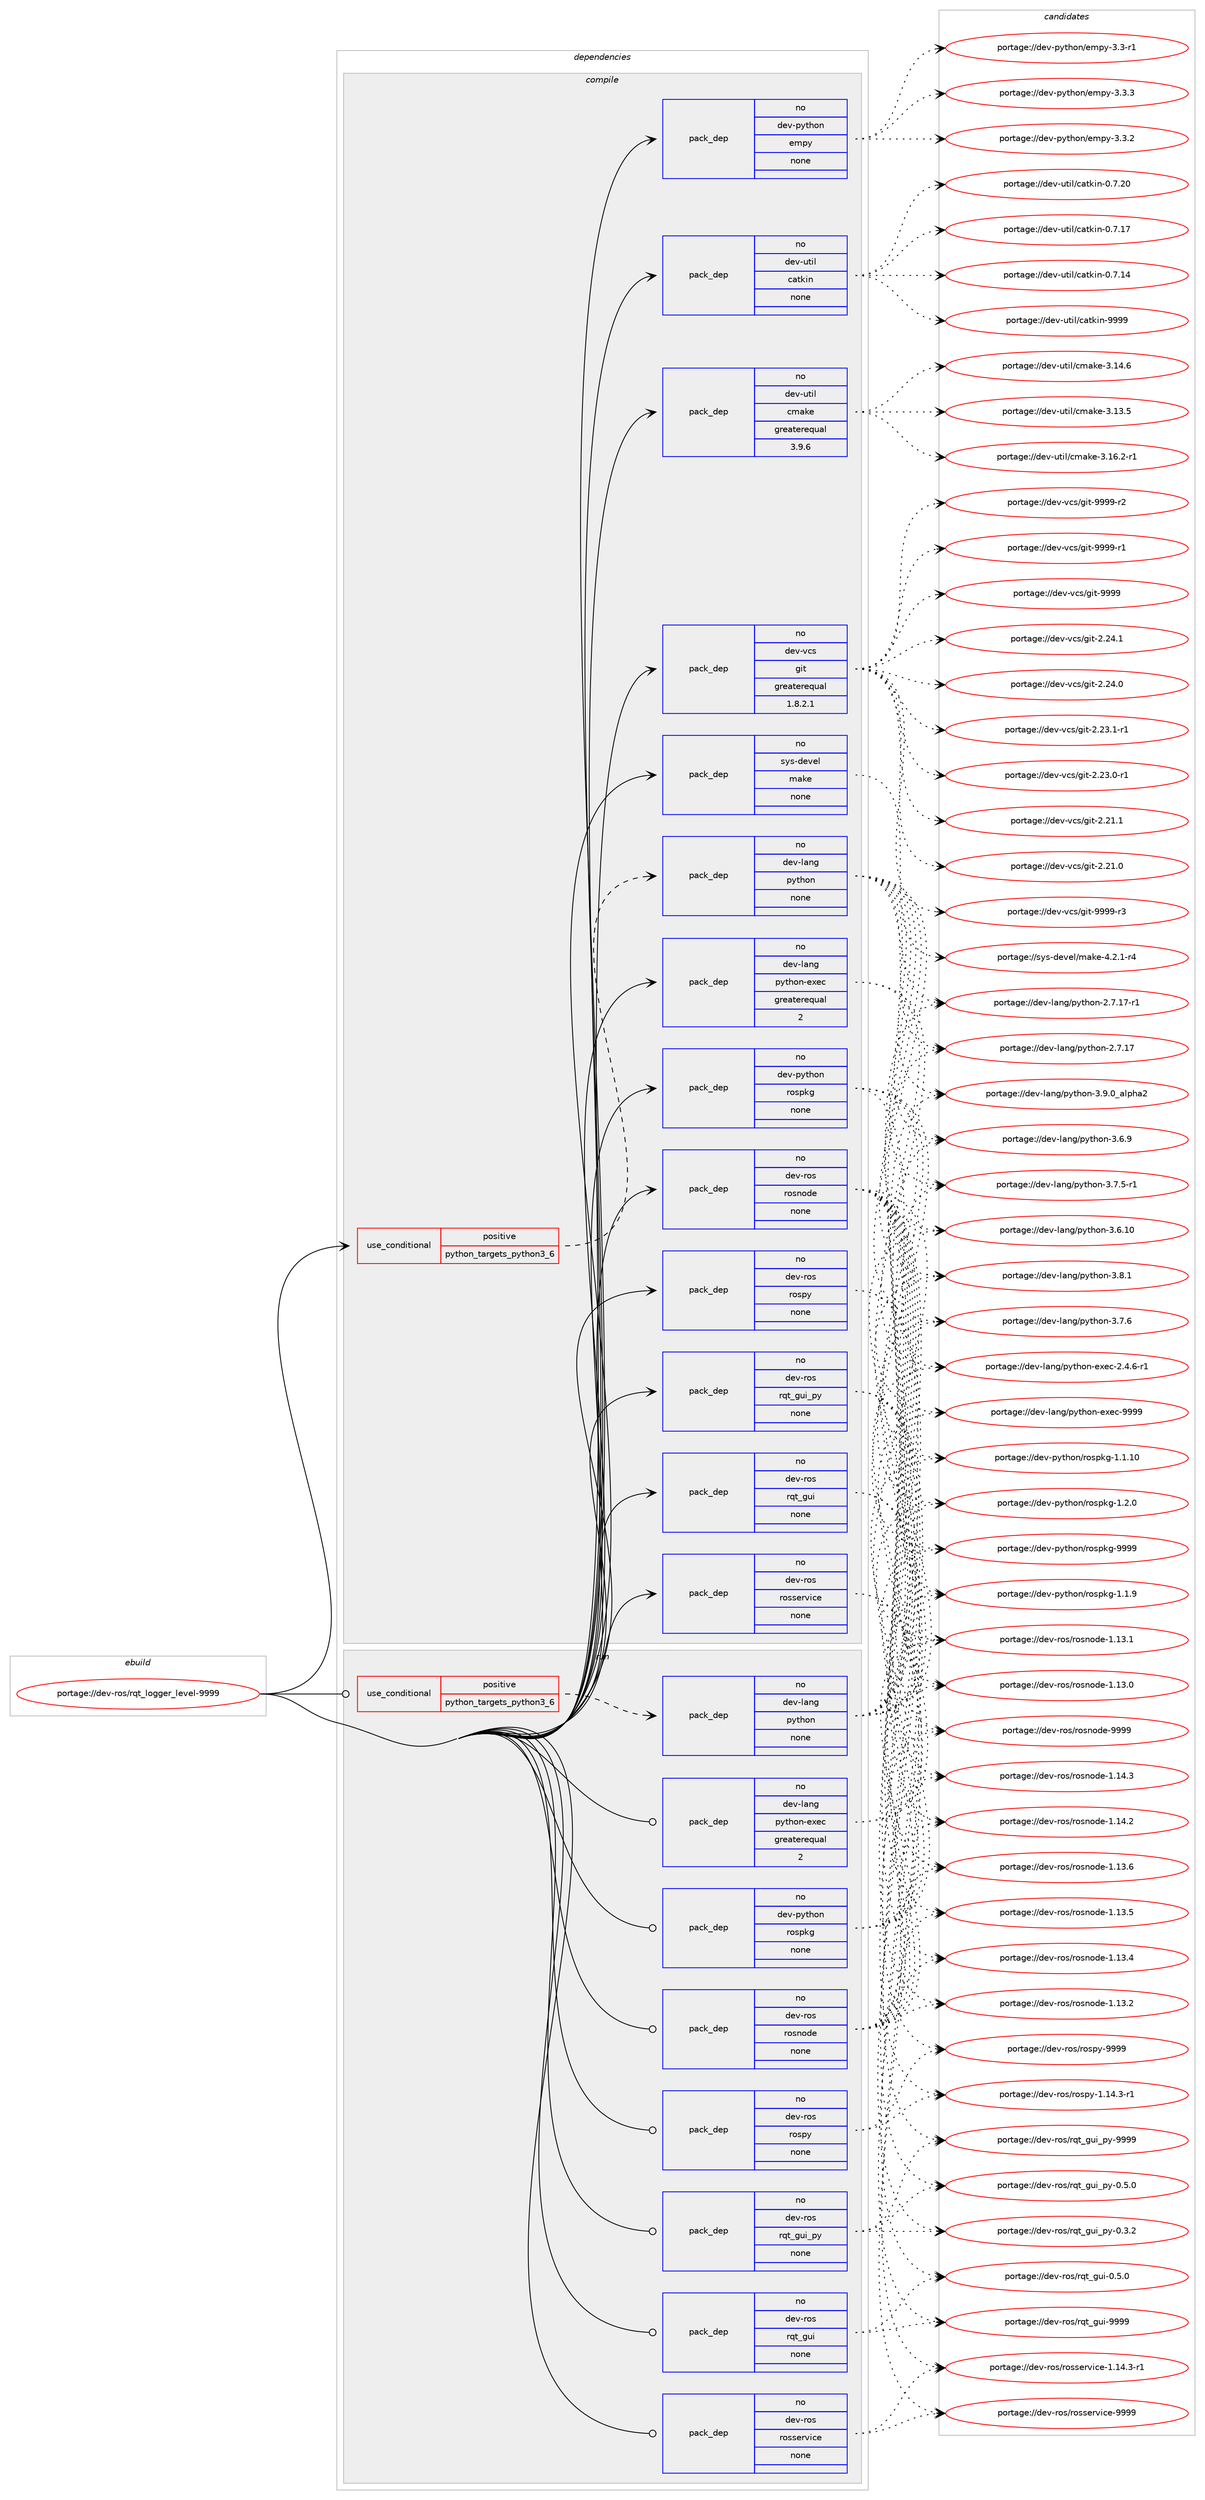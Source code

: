digraph prolog {

# *************
# Graph options
# *************

newrank=true;
concentrate=true;
compound=true;
graph [rankdir=LR,fontname=Helvetica,fontsize=10,ranksep=1.5];#, ranksep=2.5, nodesep=0.2];
edge  [arrowhead=vee];
node  [fontname=Helvetica,fontsize=10];

# **********
# The ebuild
# **********

subgraph cluster_leftcol {
color=gray;
label=<<i>ebuild</i>>;
id [label="portage://dev-ros/rqt_logger_level-9999", color=red, width=4, href="../dev-ros/rqt_logger_level-9999.svg"];
}

# ****************
# The dependencies
# ****************

subgraph cluster_midcol {
color=gray;
label=<<i>dependencies</i>>;
subgraph cluster_compile {
fillcolor="#eeeeee";
style=filled;
label=<<i>compile</i>>;
subgraph cond97100 {
dependency382733 [label=<<TABLE BORDER="0" CELLBORDER="1" CELLSPACING="0" CELLPADDING="4"><TR><TD ROWSPAN="3" CELLPADDING="10">use_conditional</TD></TR><TR><TD>positive</TD></TR><TR><TD>python_targets_python3_6</TD></TR></TABLE>>, shape=none, color=red];
subgraph pack280780 {
dependency382734 [label=<<TABLE BORDER="0" CELLBORDER="1" CELLSPACING="0" CELLPADDING="4" WIDTH="220"><TR><TD ROWSPAN="6" CELLPADDING="30">pack_dep</TD></TR><TR><TD WIDTH="110">no</TD></TR><TR><TD>dev-lang</TD></TR><TR><TD>python</TD></TR><TR><TD>none</TD></TR><TR><TD></TD></TR></TABLE>>, shape=none, color=blue];
}
dependency382733:e -> dependency382734:w [weight=20,style="dashed",arrowhead="vee"];
}
id:e -> dependency382733:w [weight=20,style="solid",arrowhead="vee"];
subgraph pack280781 {
dependency382735 [label=<<TABLE BORDER="0" CELLBORDER="1" CELLSPACING="0" CELLPADDING="4" WIDTH="220"><TR><TD ROWSPAN="6" CELLPADDING="30">pack_dep</TD></TR><TR><TD WIDTH="110">no</TD></TR><TR><TD>dev-lang</TD></TR><TR><TD>python-exec</TD></TR><TR><TD>greaterequal</TD></TR><TR><TD>2</TD></TR></TABLE>>, shape=none, color=blue];
}
id:e -> dependency382735:w [weight=20,style="solid",arrowhead="vee"];
subgraph pack280782 {
dependency382736 [label=<<TABLE BORDER="0" CELLBORDER="1" CELLSPACING="0" CELLPADDING="4" WIDTH="220"><TR><TD ROWSPAN="6" CELLPADDING="30">pack_dep</TD></TR><TR><TD WIDTH="110">no</TD></TR><TR><TD>dev-python</TD></TR><TR><TD>empy</TD></TR><TR><TD>none</TD></TR><TR><TD></TD></TR></TABLE>>, shape=none, color=blue];
}
id:e -> dependency382736:w [weight=20,style="solid",arrowhead="vee"];
subgraph pack280783 {
dependency382737 [label=<<TABLE BORDER="0" CELLBORDER="1" CELLSPACING="0" CELLPADDING="4" WIDTH="220"><TR><TD ROWSPAN="6" CELLPADDING="30">pack_dep</TD></TR><TR><TD WIDTH="110">no</TD></TR><TR><TD>dev-python</TD></TR><TR><TD>rospkg</TD></TR><TR><TD>none</TD></TR><TR><TD></TD></TR></TABLE>>, shape=none, color=blue];
}
id:e -> dependency382737:w [weight=20,style="solid",arrowhead="vee"];
subgraph pack280784 {
dependency382738 [label=<<TABLE BORDER="0" CELLBORDER="1" CELLSPACING="0" CELLPADDING="4" WIDTH="220"><TR><TD ROWSPAN="6" CELLPADDING="30">pack_dep</TD></TR><TR><TD WIDTH="110">no</TD></TR><TR><TD>dev-ros</TD></TR><TR><TD>rosnode</TD></TR><TR><TD>none</TD></TR><TR><TD></TD></TR></TABLE>>, shape=none, color=blue];
}
id:e -> dependency382738:w [weight=20,style="solid",arrowhead="vee"];
subgraph pack280785 {
dependency382739 [label=<<TABLE BORDER="0" CELLBORDER="1" CELLSPACING="0" CELLPADDING="4" WIDTH="220"><TR><TD ROWSPAN="6" CELLPADDING="30">pack_dep</TD></TR><TR><TD WIDTH="110">no</TD></TR><TR><TD>dev-ros</TD></TR><TR><TD>rospy</TD></TR><TR><TD>none</TD></TR><TR><TD></TD></TR></TABLE>>, shape=none, color=blue];
}
id:e -> dependency382739:w [weight=20,style="solid",arrowhead="vee"];
subgraph pack280786 {
dependency382740 [label=<<TABLE BORDER="0" CELLBORDER="1" CELLSPACING="0" CELLPADDING="4" WIDTH="220"><TR><TD ROWSPAN="6" CELLPADDING="30">pack_dep</TD></TR><TR><TD WIDTH="110">no</TD></TR><TR><TD>dev-ros</TD></TR><TR><TD>rosservice</TD></TR><TR><TD>none</TD></TR><TR><TD></TD></TR></TABLE>>, shape=none, color=blue];
}
id:e -> dependency382740:w [weight=20,style="solid",arrowhead="vee"];
subgraph pack280787 {
dependency382741 [label=<<TABLE BORDER="0" CELLBORDER="1" CELLSPACING="0" CELLPADDING="4" WIDTH="220"><TR><TD ROWSPAN="6" CELLPADDING="30">pack_dep</TD></TR><TR><TD WIDTH="110">no</TD></TR><TR><TD>dev-ros</TD></TR><TR><TD>rqt_gui</TD></TR><TR><TD>none</TD></TR><TR><TD></TD></TR></TABLE>>, shape=none, color=blue];
}
id:e -> dependency382741:w [weight=20,style="solid",arrowhead="vee"];
subgraph pack280788 {
dependency382742 [label=<<TABLE BORDER="0" CELLBORDER="1" CELLSPACING="0" CELLPADDING="4" WIDTH="220"><TR><TD ROWSPAN="6" CELLPADDING="30">pack_dep</TD></TR><TR><TD WIDTH="110">no</TD></TR><TR><TD>dev-ros</TD></TR><TR><TD>rqt_gui_py</TD></TR><TR><TD>none</TD></TR><TR><TD></TD></TR></TABLE>>, shape=none, color=blue];
}
id:e -> dependency382742:w [weight=20,style="solid",arrowhead="vee"];
subgraph pack280789 {
dependency382743 [label=<<TABLE BORDER="0" CELLBORDER="1" CELLSPACING="0" CELLPADDING="4" WIDTH="220"><TR><TD ROWSPAN="6" CELLPADDING="30">pack_dep</TD></TR><TR><TD WIDTH="110">no</TD></TR><TR><TD>dev-util</TD></TR><TR><TD>catkin</TD></TR><TR><TD>none</TD></TR><TR><TD></TD></TR></TABLE>>, shape=none, color=blue];
}
id:e -> dependency382743:w [weight=20,style="solid",arrowhead="vee"];
subgraph pack280790 {
dependency382744 [label=<<TABLE BORDER="0" CELLBORDER="1" CELLSPACING="0" CELLPADDING="4" WIDTH="220"><TR><TD ROWSPAN="6" CELLPADDING="30">pack_dep</TD></TR><TR><TD WIDTH="110">no</TD></TR><TR><TD>dev-util</TD></TR><TR><TD>cmake</TD></TR><TR><TD>greaterequal</TD></TR><TR><TD>3.9.6</TD></TR></TABLE>>, shape=none, color=blue];
}
id:e -> dependency382744:w [weight=20,style="solid",arrowhead="vee"];
subgraph pack280791 {
dependency382745 [label=<<TABLE BORDER="0" CELLBORDER="1" CELLSPACING="0" CELLPADDING="4" WIDTH="220"><TR><TD ROWSPAN="6" CELLPADDING="30">pack_dep</TD></TR><TR><TD WIDTH="110">no</TD></TR><TR><TD>dev-vcs</TD></TR><TR><TD>git</TD></TR><TR><TD>greaterequal</TD></TR><TR><TD>1.8.2.1</TD></TR></TABLE>>, shape=none, color=blue];
}
id:e -> dependency382745:w [weight=20,style="solid",arrowhead="vee"];
subgraph pack280792 {
dependency382746 [label=<<TABLE BORDER="0" CELLBORDER="1" CELLSPACING="0" CELLPADDING="4" WIDTH="220"><TR><TD ROWSPAN="6" CELLPADDING="30">pack_dep</TD></TR><TR><TD WIDTH="110">no</TD></TR><TR><TD>sys-devel</TD></TR><TR><TD>make</TD></TR><TR><TD>none</TD></TR><TR><TD></TD></TR></TABLE>>, shape=none, color=blue];
}
id:e -> dependency382746:w [weight=20,style="solid",arrowhead="vee"];
}
subgraph cluster_compileandrun {
fillcolor="#eeeeee";
style=filled;
label=<<i>compile and run</i>>;
}
subgraph cluster_run {
fillcolor="#eeeeee";
style=filled;
label=<<i>run</i>>;
subgraph cond97101 {
dependency382747 [label=<<TABLE BORDER="0" CELLBORDER="1" CELLSPACING="0" CELLPADDING="4"><TR><TD ROWSPAN="3" CELLPADDING="10">use_conditional</TD></TR><TR><TD>positive</TD></TR><TR><TD>python_targets_python3_6</TD></TR></TABLE>>, shape=none, color=red];
subgraph pack280793 {
dependency382748 [label=<<TABLE BORDER="0" CELLBORDER="1" CELLSPACING="0" CELLPADDING="4" WIDTH="220"><TR><TD ROWSPAN="6" CELLPADDING="30">pack_dep</TD></TR><TR><TD WIDTH="110">no</TD></TR><TR><TD>dev-lang</TD></TR><TR><TD>python</TD></TR><TR><TD>none</TD></TR><TR><TD></TD></TR></TABLE>>, shape=none, color=blue];
}
dependency382747:e -> dependency382748:w [weight=20,style="dashed",arrowhead="vee"];
}
id:e -> dependency382747:w [weight=20,style="solid",arrowhead="odot"];
subgraph pack280794 {
dependency382749 [label=<<TABLE BORDER="0" CELLBORDER="1" CELLSPACING="0" CELLPADDING="4" WIDTH="220"><TR><TD ROWSPAN="6" CELLPADDING="30">pack_dep</TD></TR><TR><TD WIDTH="110">no</TD></TR><TR><TD>dev-lang</TD></TR><TR><TD>python-exec</TD></TR><TR><TD>greaterequal</TD></TR><TR><TD>2</TD></TR></TABLE>>, shape=none, color=blue];
}
id:e -> dependency382749:w [weight=20,style="solid",arrowhead="odot"];
subgraph pack280795 {
dependency382750 [label=<<TABLE BORDER="0" CELLBORDER="1" CELLSPACING="0" CELLPADDING="4" WIDTH="220"><TR><TD ROWSPAN="6" CELLPADDING="30">pack_dep</TD></TR><TR><TD WIDTH="110">no</TD></TR><TR><TD>dev-python</TD></TR><TR><TD>rospkg</TD></TR><TR><TD>none</TD></TR><TR><TD></TD></TR></TABLE>>, shape=none, color=blue];
}
id:e -> dependency382750:w [weight=20,style="solid",arrowhead="odot"];
subgraph pack280796 {
dependency382751 [label=<<TABLE BORDER="0" CELLBORDER="1" CELLSPACING="0" CELLPADDING="4" WIDTH="220"><TR><TD ROWSPAN="6" CELLPADDING="30">pack_dep</TD></TR><TR><TD WIDTH="110">no</TD></TR><TR><TD>dev-ros</TD></TR><TR><TD>rosnode</TD></TR><TR><TD>none</TD></TR><TR><TD></TD></TR></TABLE>>, shape=none, color=blue];
}
id:e -> dependency382751:w [weight=20,style="solid",arrowhead="odot"];
subgraph pack280797 {
dependency382752 [label=<<TABLE BORDER="0" CELLBORDER="1" CELLSPACING="0" CELLPADDING="4" WIDTH="220"><TR><TD ROWSPAN="6" CELLPADDING="30">pack_dep</TD></TR><TR><TD WIDTH="110">no</TD></TR><TR><TD>dev-ros</TD></TR><TR><TD>rospy</TD></TR><TR><TD>none</TD></TR><TR><TD></TD></TR></TABLE>>, shape=none, color=blue];
}
id:e -> dependency382752:w [weight=20,style="solid",arrowhead="odot"];
subgraph pack280798 {
dependency382753 [label=<<TABLE BORDER="0" CELLBORDER="1" CELLSPACING="0" CELLPADDING="4" WIDTH="220"><TR><TD ROWSPAN="6" CELLPADDING="30">pack_dep</TD></TR><TR><TD WIDTH="110">no</TD></TR><TR><TD>dev-ros</TD></TR><TR><TD>rosservice</TD></TR><TR><TD>none</TD></TR><TR><TD></TD></TR></TABLE>>, shape=none, color=blue];
}
id:e -> dependency382753:w [weight=20,style="solid",arrowhead="odot"];
subgraph pack280799 {
dependency382754 [label=<<TABLE BORDER="0" CELLBORDER="1" CELLSPACING="0" CELLPADDING="4" WIDTH="220"><TR><TD ROWSPAN="6" CELLPADDING="30">pack_dep</TD></TR><TR><TD WIDTH="110">no</TD></TR><TR><TD>dev-ros</TD></TR><TR><TD>rqt_gui</TD></TR><TR><TD>none</TD></TR><TR><TD></TD></TR></TABLE>>, shape=none, color=blue];
}
id:e -> dependency382754:w [weight=20,style="solid",arrowhead="odot"];
subgraph pack280800 {
dependency382755 [label=<<TABLE BORDER="0" CELLBORDER="1" CELLSPACING="0" CELLPADDING="4" WIDTH="220"><TR><TD ROWSPAN="6" CELLPADDING="30">pack_dep</TD></TR><TR><TD WIDTH="110">no</TD></TR><TR><TD>dev-ros</TD></TR><TR><TD>rqt_gui_py</TD></TR><TR><TD>none</TD></TR><TR><TD></TD></TR></TABLE>>, shape=none, color=blue];
}
id:e -> dependency382755:w [weight=20,style="solid",arrowhead="odot"];
}
}

# **************
# The candidates
# **************

subgraph cluster_choices {
rank=same;
color=gray;
label=<<i>candidates</i>>;

subgraph choice280780 {
color=black;
nodesep=1;
choice10010111845108971101034711212111610411111045514657464895971081121049750 [label="portage://dev-lang/python-3.9.0_alpha2", color=red, width=4,href="../dev-lang/python-3.9.0_alpha2.svg"];
choice100101118451089711010347112121116104111110455146564649 [label="portage://dev-lang/python-3.8.1", color=red, width=4,href="../dev-lang/python-3.8.1.svg"];
choice100101118451089711010347112121116104111110455146554654 [label="portage://dev-lang/python-3.7.6", color=red, width=4,href="../dev-lang/python-3.7.6.svg"];
choice1001011184510897110103471121211161041111104551465546534511449 [label="portage://dev-lang/python-3.7.5-r1", color=red, width=4,href="../dev-lang/python-3.7.5-r1.svg"];
choice100101118451089711010347112121116104111110455146544657 [label="portage://dev-lang/python-3.6.9", color=red, width=4,href="../dev-lang/python-3.6.9.svg"];
choice10010111845108971101034711212111610411111045514654464948 [label="portage://dev-lang/python-3.6.10", color=red, width=4,href="../dev-lang/python-3.6.10.svg"];
choice100101118451089711010347112121116104111110455046554649554511449 [label="portage://dev-lang/python-2.7.17-r1", color=red, width=4,href="../dev-lang/python-2.7.17-r1.svg"];
choice10010111845108971101034711212111610411111045504655464955 [label="portage://dev-lang/python-2.7.17", color=red, width=4,href="../dev-lang/python-2.7.17.svg"];
dependency382734:e -> choice10010111845108971101034711212111610411111045514657464895971081121049750:w [style=dotted,weight="100"];
dependency382734:e -> choice100101118451089711010347112121116104111110455146564649:w [style=dotted,weight="100"];
dependency382734:e -> choice100101118451089711010347112121116104111110455146554654:w [style=dotted,weight="100"];
dependency382734:e -> choice1001011184510897110103471121211161041111104551465546534511449:w [style=dotted,weight="100"];
dependency382734:e -> choice100101118451089711010347112121116104111110455146544657:w [style=dotted,weight="100"];
dependency382734:e -> choice10010111845108971101034711212111610411111045514654464948:w [style=dotted,weight="100"];
dependency382734:e -> choice100101118451089711010347112121116104111110455046554649554511449:w [style=dotted,weight="100"];
dependency382734:e -> choice10010111845108971101034711212111610411111045504655464955:w [style=dotted,weight="100"];
}
subgraph choice280781 {
color=black;
nodesep=1;
choice10010111845108971101034711212111610411111045101120101994557575757 [label="portage://dev-lang/python-exec-9999", color=red, width=4,href="../dev-lang/python-exec-9999.svg"];
choice10010111845108971101034711212111610411111045101120101994550465246544511449 [label="portage://dev-lang/python-exec-2.4.6-r1", color=red, width=4,href="../dev-lang/python-exec-2.4.6-r1.svg"];
dependency382735:e -> choice10010111845108971101034711212111610411111045101120101994557575757:w [style=dotted,weight="100"];
dependency382735:e -> choice10010111845108971101034711212111610411111045101120101994550465246544511449:w [style=dotted,weight="100"];
}
subgraph choice280782 {
color=black;
nodesep=1;
choice1001011184511212111610411111047101109112121455146514651 [label="portage://dev-python/empy-3.3.3", color=red, width=4,href="../dev-python/empy-3.3.3.svg"];
choice1001011184511212111610411111047101109112121455146514650 [label="portage://dev-python/empy-3.3.2", color=red, width=4,href="../dev-python/empy-3.3.2.svg"];
choice1001011184511212111610411111047101109112121455146514511449 [label="portage://dev-python/empy-3.3-r1", color=red, width=4,href="../dev-python/empy-3.3-r1.svg"];
dependency382736:e -> choice1001011184511212111610411111047101109112121455146514651:w [style=dotted,weight="100"];
dependency382736:e -> choice1001011184511212111610411111047101109112121455146514650:w [style=dotted,weight="100"];
dependency382736:e -> choice1001011184511212111610411111047101109112121455146514511449:w [style=dotted,weight="100"];
}
subgraph choice280783 {
color=black;
nodesep=1;
choice10010111845112121116104111110471141111151121071034557575757 [label="portage://dev-python/rospkg-9999", color=red, width=4,href="../dev-python/rospkg-9999.svg"];
choice1001011184511212111610411111047114111115112107103454946504648 [label="portage://dev-python/rospkg-1.2.0", color=red, width=4,href="../dev-python/rospkg-1.2.0.svg"];
choice1001011184511212111610411111047114111115112107103454946494657 [label="portage://dev-python/rospkg-1.1.9", color=red, width=4,href="../dev-python/rospkg-1.1.9.svg"];
choice100101118451121211161041111104711411111511210710345494649464948 [label="portage://dev-python/rospkg-1.1.10", color=red, width=4,href="../dev-python/rospkg-1.1.10.svg"];
dependency382737:e -> choice10010111845112121116104111110471141111151121071034557575757:w [style=dotted,weight="100"];
dependency382737:e -> choice1001011184511212111610411111047114111115112107103454946504648:w [style=dotted,weight="100"];
dependency382737:e -> choice1001011184511212111610411111047114111115112107103454946494657:w [style=dotted,weight="100"];
dependency382737:e -> choice100101118451121211161041111104711411111511210710345494649464948:w [style=dotted,weight="100"];
}
subgraph choice280784 {
color=black;
nodesep=1;
choice10010111845114111115471141111151101111001014557575757 [label="portage://dev-ros/rosnode-9999", color=red, width=4,href="../dev-ros/rosnode-9999.svg"];
choice100101118451141111154711411111511011110010145494649524651 [label="portage://dev-ros/rosnode-1.14.3", color=red, width=4,href="../dev-ros/rosnode-1.14.3.svg"];
choice100101118451141111154711411111511011110010145494649524650 [label="portage://dev-ros/rosnode-1.14.2", color=red, width=4,href="../dev-ros/rosnode-1.14.2.svg"];
choice100101118451141111154711411111511011110010145494649514654 [label="portage://dev-ros/rosnode-1.13.6", color=red, width=4,href="../dev-ros/rosnode-1.13.6.svg"];
choice100101118451141111154711411111511011110010145494649514653 [label="portage://dev-ros/rosnode-1.13.5", color=red, width=4,href="../dev-ros/rosnode-1.13.5.svg"];
choice100101118451141111154711411111511011110010145494649514652 [label="portage://dev-ros/rosnode-1.13.4", color=red, width=4,href="../dev-ros/rosnode-1.13.4.svg"];
choice100101118451141111154711411111511011110010145494649514650 [label="portage://dev-ros/rosnode-1.13.2", color=red, width=4,href="../dev-ros/rosnode-1.13.2.svg"];
choice100101118451141111154711411111511011110010145494649514649 [label="portage://dev-ros/rosnode-1.13.1", color=red, width=4,href="../dev-ros/rosnode-1.13.1.svg"];
choice100101118451141111154711411111511011110010145494649514648 [label="portage://dev-ros/rosnode-1.13.0", color=red, width=4,href="../dev-ros/rosnode-1.13.0.svg"];
dependency382738:e -> choice10010111845114111115471141111151101111001014557575757:w [style=dotted,weight="100"];
dependency382738:e -> choice100101118451141111154711411111511011110010145494649524651:w [style=dotted,weight="100"];
dependency382738:e -> choice100101118451141111154711411111511011110010145494649524650:w [style=dotted,weight="100"];
dependency382738:e -> choice100101118451141111154711411111511011110010145494649514654:w [style=dotted,weight="100"];
dependency382738:e -> choice100101118451141111154711411111511011110010145494649514653:w [style=dotted,weight="100"];
dependency382738:e -> choice100101118451141111154711411111511011110010145494649514652:w [style=dotted,weight="100"];
dependency382738:e -> choice100101118451141111154711411111511011110010145494649514650:w [style=dotted,weight="100"];
dependency382738:e -> choice100101118451141111154711411111511011110010145494649514649:w [style=dotted,weight="100"];
dependency382738:e -> choice100101118451141111154711411111511011110010145494649514648:w [style=dotted,weight="100"];
}
subgraph choice280785 {
color=black;
nodesep=1;
choice10010111845114111115471141111151121214557575757 [label="portage://dev-ros/rospy-9999", color=red, width=4,href="../dev-ros/rospy-9999.svg"];
choice1001011184511411111547114111115112121454946495246514511449 [label="portage://dev-ros/rospy-1.14.3-r1", color=red, width=4,href="../dev-ros/rospy-1.14.3-r1.svg"];
dependency382739:e -> choice10010111845114111115471141111151121214557575757:w [style=dotted,weight="100"];
dependency382739:e -> choice1001011184511411111547114111115112121454946495246514511449:w [style=dotted,weight="100"];
}
subgraph choice280786 {
color=black;
nodesep=1;
choice1001011184511411111547114111115115101114118105991014557575757 [label="portage://dev-ros/rosservice-9999", color=red, width=4,href="../dev-ros/rosservice-9999.svg"];
choice100101118451141111154711411111511510111411810599101454946495246514511449 [label="portage://dev-ros/rosservice-1.14.3-r1", color=red, width=4,href="../dev-ros/rosservice-1.14.3-r1.svg"];
dependency382740:e -> choice1001011184511411111547114111115115101114118105991014557575757:w [style=dotted,weight="100"];
dependency382740:e -> choice100101118451141111154711411111511510111411810599101454946495246514511449:w [style=dotted,weight="100"];
}
subgraph choice280787 {
color=black;
nodesep=1;
choice1001011184511411111547114113116951031171054557575757 [label="portage://dev-ros/rqt_gui-9999", color=red, width=4,href="../dev-ros/rqt_gui-9999.svg"];
choice100101118451141111154711411311695103117105454846534648 [label="portage://dev-ros/rqt_gui-0.5.0", color=red, width=4,href="../dev-ros/rqt_gui-0.5.0.svg"];
dependency382741:e -> choice1001011184511411111547114113116951031171054557575757:w [style=dotted,weight="100"];
dependency382741:e -> choice100101118451141111154711411311695103117105454846534648:w [style=dotted,weight="100"];
}
subgraph choice280788 {
color=black;
nodesep=1;
choice100101118451141111154711411311695103117105951121214557575757 [label="portage://dev-ros/rqt_gui_py-9999", color=red, width=4,href="../dev-ros/rqt_gui_py-9999.svg"];
choice10010111845114111115471141131169510311710595112121454846534648 [label="portage://dev-ros/rqt_gui_py-0.5.0", color=red, width=4,href="../dev-ros/rqt_gui_py-0.5.0.svg"];
choice10010111845114111115471141131169510311710595112121454846514650 [label="portage://dev-ros/rqt_gui_py-0.3.2", color=red, width=4,href="../dev-ros/rqt_gui_py-0.3.2.svg"];
dependency382742:e -> choice100101118451141111154711411311695103117105951121214557575757:w [style=dotted,weight="100"];
dependency382742:e -> choice10010111845114111115471141131169510311710595112121454846534648:w [style=dotted,weight="100"];
dependency382742:e -> choice10010111845114111115471141131169510311710595112121454846514650:w [style=dotted,weight="100"];
}
subgraph choice280789 {
color=black;
nodesep=1;
choice100101118451171161051084799971161071051104557575757 [label="portage://dev-util/catkin-9999", color=red, width=4,href="../dev-util/catkin-9999.svg"];
choice1001011184511711610510847999711610710511045484655465048 [label="portage://dev-util/catkin-0.7.20", color=red, width=4,href="../dev-util/catkin-0.7.20.svg"];
choice1001011184511711610510847999711610710511045484655464955 [label="portage://dev-util/catkin-0.7.17", color=red, width=4,href="../dev-util/catkin-0.7.17.svg"];
choice1001011184511711610510847999711610710511045484655464952 [label="portage://dev-util/catkin-0.7.14", color=red, width=4,href="../dev-util/catkin-0.7.14.svg"];
dependency382743:e -> choice100101118451171161051084799971161071051104557575757:w [style=dotted,weight="100"];
dependency382743:e -> choice1001011184511711610510847999711610710511045484655465048:w [style=dotted,weight="100"];
dependency382743:e -> choice1001011184511711610510847999711610710511045484655464955:w [style=dotted,weight="100"];
dependency382743:e -> choice1001011184511711610510847999711610710511045484655464952:w [style=dotted,weight="100"];
}
subgraph choice280790 {
color=black;
nodesep=1;
choice10010111845117116105108479910997107101455146495446504511449 [label="portage://dev-util/cmake-3.16.2-r1", color=red, width=4,href="../dev-util/cmake-3.16.2-r1.svg"];
choice1001011184511711610510847991099710710145514649524654 [label="portage://dev-util/cmake-3.14.6", color=red, width=4,href="../dev-util/cmake-3.14.6.svg"];
choice1001011184511711610510847991099710710145514649514653 [label="portage://dev-util/cmake-3.13.5", color=red, width=4,href="../dev-util/cmake-3.13.5.svg"];
dependency382744:e -> choice10010111845117116105108479910997107101455146495446504511449:w [style=dotted,weight="100"];
dependency382744:e -> choice1001011184511711610510847991099710710145514649524654:w [style=dotted,weight="100"];
dependency382744:e -> choice1001011184511711610510847991099710710145514649514653:w [style=dotted,weight="100"];
}
subgraph choice280791 {
color=black;
nodesep=1;
choice10010111845118991154710310511645575757574511451 [label="portage://dev-vcs/git-9999-r3", color=red, width=4,href="../dev-vcs/git-9999-r3.svg"];
choice10010111845118991154710310511645575757574511450 [label="portage://dev-vcs/git-9999-r2", color=red, width=4,href="../dev-vcs/git-9999-r2.svg"];
choice10010111845118991154710310511645575757574511449 [label="portage://dev-vcs/git-9999-r1", color=red, width=4,href="../dev-vcs/git-9999-r1.svg"];
choice1001011184511899115471031051164557575757 [label="portage://dev-vcs/git-9999", color=red, width=4,href="../dev-vcs/git-9999.svg"];
choice10010111845118991154710310511645504650524649 [label="portage://dev-vcs/git-2.24.1", color=red, width=4,href="../dev-vcs/git-2.24.1.svg"];
choice10010111845118991154710310511645504650524648 [label="portage://dev-vcs/git-2.24.0", color=red, width=4,href="../dev-vcs/git-2.24.0.svg"];
choice100101118451189911547103105116455046505146494511449 [label="portage://dev-vcs/git-2.23.1-r1", color=red, width=4,href="../dev-vcs/git-2.23.1-r1.svg"];
choice100101118451189911547103105116455046505146484511449 [label="portage://dev-vcs/git-2.23.0-r1", color=red, width=4,href="../dev-vcs/git-2.23.0-r1.svg"];
choice10010111845118991154710310511645504650494649 [label="portage://dev-vcs/git-2.21.1", color=red, width=4,href="../dev-vcs/git-2.21.1.svg"];
choice10010111845118991154710310511645504650494648 [label="portage://dev-vcs/git-2.21.0", color=red, width=4,href="../dev-vcs/git-2.21.0.svg"];
dependency382745:e -> choice10010111845118991154710310511645575757574511451:w [style=dotted,weight="100"];
dependency382745:e -> choice10010111845118991154710310511645575757574511450:w [style=dotted,weight="100"];
dependency382745:e -> choice10010111845118991154710310511645575757574511449:w [style=dotted,weight="100"];
dependency382745:e -> choice1001011184511899115471031051164557575757:w [style=dotted,weight="100"];
dependency382745:e -> choice10010111845118991154710310511645504650524649:w [style=dotted,weight="100"];
dependency382745:e -> choice10010111845118991154710310511645504650524648:w [style=dotted,weight="100"];
dependency382745:e -> choice100101118451189911547103105116455046505146494511449:w [style=dotted,weight="100"];
dependency382745:e -> choice100101118451189911547103105116455046505146484511449:w [style=dotted,weight="100"];
dependency382745:e -> choice10010111845118991154710310511645504650494649:w [style=dotted,weight="100"];
dependency382745:e -> choice10010111845118991154710310511645504650494648:w [style=dotted,weight="100"];
}
subgraph choice280792 {
color=black;
nodesep=1;
choice1151211154510010111810110847109971071014552465046494511452 [label="portage://sys-devel/make-4.2.1-r4", color=red, width=4,href="../sys-devel/make-4.2.1-r4.svg"];
dependency382746:e -> choice1151211154510010111810110847109971071014552465046494511452:w [style=dotted,weight="100"];
}
subgraph choice280793 {
color=black;
nodesep=1;
choice10010111845108971101034711212111610411111045514657464895971081121049750 [label="portage://dev-lang/python-3.9.0_alpha2", color=red, width=4,href="../dev-lang/python-3.9.0_alpha2.svg"];
choice100101118451089711010347112121116104111110455146564649 [label="portage://dev-lang/python-3.8.1", color=red, width=4,href="../dev-lang/python-3.8.1.svg"];
choice100101118451089711010347112121116104111110455146554654 [label="portage://dev-lang/python-3.7.6", color=red, width=4,href="../dev-lang/python-3.7.6.svg"];
choice1001011184510897110103471121211161041111104551465546534511449 [label="portage://dev-lang/python-3.7.5-r1", color=red, width=4,href="../dev-lang/python-3.7.5-r1.svg"];
choice100101118451089711010347112121116104111110455146544657 [label="portage://dev-lang/python-3.6.9", color=red, width=4,href="../dev-lang/python-3.6.9.svg"];
choice10010111845108971101034711212111610411111045514654464948 [label="portage://dev-lang/python-3.6.10", color=red, width=4,href="../dev-lang/python-3.6.10.svg"];
choice100101118451089711010347112121116104111110455046554649554511449 [label="portage://dev-lang/python-2.7.17-r1", color=red, width=4,href="../dev-lang/python-2.7.17-r1.svg"];
choice10010111845108971101034711212111610411111045504655464955 [label="portage://dev-lang/python-2.7.17", color=red, width=4,href="../dev-lang/python-2.7.17.svg"];
dependency382748:e -> choice10010111845108971101034711212111610411111045514657464895971081121049750:w [style=dotted,weight="100"];
dependency382748:e -> choice100101118451089711010347112121116104111110455146564649:w [style=dotted,weight="100"];
dependency382748:e -> choice100101118451089711010347112121116104111110455146554654:w [style=dotted,weight="100"];
dependency382748:e -> choice1001011184510897110103471121211161041111104551465546534511449:w [style=dotted,weight="100"];
dependency382748:e -> choice100101118451089711010347112121116104111110455146544657:w [style=dotted,weight="100"];
dependency382748:e -> choice10010111845108971101034711212111610411111045514654464948:w [style=dotted,weight="100"];
dependency382748:e -> choice100101118451089711010347112121116104111110455046554649554511449:w [style=dotted,weight="100"];
dependency382748:e -> choice10010111845108971101034711212111610411111045504655464955:w [style=dotted,weight="100"];
}
subgraph choice280794 {
color=black;
nodesep=1;
choice10010111845108971101034711212111610411111045101120101994557575757 [label="portage://dev-lang/python-exec-9999", color=red, width=4,href="../dev-lang/python-exec-9999.svg"];
choice10010111845108971101034711212111610411111045101120101994550465246544511449 [label="portage://dev-lang/python-exec-2.4.6-r1", color=red, width=4,href="../dev-lang/python-exec-2.4.6-r1.svg"];
dependency382749:e -> choice10010111845108971101034711212111610411111045101120101994557575757:w [style=dotted,weight="100"];
dependency382749:e -> choice10010111845108971101034711212111610411111045101120101994550465246544511449:w [style=dotted,weight="100"];
}
subgraph choice280795 {
color=black;
nodesep=1;
choice10010111845112121116104111110471141111151121071034557575757 [label="portage://dev-python/rospkg-9999", color=red, width=4,href="../dev-python/rospkg-9999.svg"];
choice1001011184511212111610411111047114111115112107103454946504648 [label="portage://dev-python/rospkg-1.2.0", color=red, width=4,href="../dev-python/rospkg-1.2.0.svg"];
choice1001011184511212111610411111047114111115112107103454946494657 [label="portage://dev-python/rospkg-1.1.9", color=red, width=4,href="../dev-python/rospkg-1.1.9.svg"];
choice100101118451121211161041111104711411111511210710345494649464948 [label="portage://dev-python/rospkg-1.1.10", color=red, width=4,href="../dev-python/rospkg-1.1.10.svg"];
dependency382750:e -> choice10010111845112121116104111110471141111151121071034557575757:w [style=dotted,weight="100"];
dependency382750:e -> choice1001011184511212111610411111047114111115112107103454946504648:w [style=dotted,weight="100"];
dependency382750:e -> choice1001011184511212111610411111047114111115112107103454946494657:w [style=dotted,weight="100"];
dependency382750:e -> choice100101118451121211161041111104711411111511210710345494649464948:w [style=dotted,weight="100"];
}
subgraph choice280796 {
color=black;
nodesep=1;
choice10010111845114111115471141111151101111001014557575757 [label="portage://dev-ros/rosnode-9999", color=red, width=4,href="../dev-ros/rosnode-9999.svg"];
choice100101118451141111154711411111511011110010145494649524651 [label="portage://dev-ros/rosnode-1.14.3", color=red, width=4,href="../dev-ros/rosnode-1.14.3.svg"];
choice100101118451141111154711411111511011110010145494649524650 [label="portage://dev-ros/rosnode-1.14.2", color=red, width=4,href="../dev-ros/rosnode-1.14.2.svg"];
choice100101118451141111154711411111511011110010145494649514654 [label="portage://dev-ros/rosnode-1.13.6", color=red, width=4,href="../dev-ros/rosnode-1.13.6.svg"];
choice100101118451141111154711411111511011110010145494649514653 [label="portage://dev-ros/rosnode-1.13.5", color=red, width=4,href="../dev-ros/rosnode-1.13.5.svg"];
choice100101118451141111154711411111511011110010145494649514652 [label="portage://dev-ros/rosnode-1.13.4", color=red, width=4,href="../dev-ros/rosnode-1.13.4.svg"];
choice100101118451141111154711411111511011110010145494649514650 [label="portage://dev-ros/rosnode-1.13.2", color=red, width=4,href="../dev-ros/rosnode-1.13.2.svg"];
choice100101118451141111154711411111511011110010145494649514649 [label="portage://dev-ros/rosnode-1.13.1", color=red, width=4,href="../dev-ros/rosnode-1.13.1.svg"];
choice100101118451141111154711411111511011110010145494649514648 [label="portage://dev-ros/rosnode-1.13.0", color=red, width=4,href="../dev-ros/rosnode-1.13.0.svg"];
dependency382751:e -> choice10010111845114111115471141111151101111001014557575757:w [style=dotted,weight="100"];
dependency382751:e -> choice100101118451141111154711411111511011110010145494649524651:w [style=dotted,weight="100"];
dependency382751:e -> choice100101118451141111154711411111511011110010145494649524650:w [style=dotted,weight="100"];
dependency382751:e -> choice100101118451141111154711411111511011110010145494649514654:w [style=dotted,weight="100"];
dependency382751:e -> choice100101118451141111154711411111511011110010145494649514653:w [style=dotted,weight="100"];
dependency382751:e -> choice100101118451141111154711411111511011110010145494649514652:w [style=dotted,weight="100"];
dependency382751:e -> choice100101118451141111154711411111511011110010145494649514650:w [style=dotted,weight="100"];
dependency382751:e -> choice100101118451141111154711411111511011110010145494649514649:w [style=dotted,weight="100"];
dependency382751:e -> choice100101118451141111154711411111511011110010145494649514648:w [style=dotted,weight="100"];
}
subgraph choice280797 {
color=black;
nodesep=1;
choice10010111845114111115471141111151121214557575757 [label="portage://dev-ros/rospy-9999", color=red, width=4,href="../dev-ros/rospy-9999.svg"];
choice1001011184511411111547114111115112121454946495246514511449 [label="portage://dev-ros/rospy-1.14.3-r1", color=red, width=4,href="../dev-ros/rospy-1.14.3-r1.svg"];
dependency382752:e -> choice10010111845114111115471141111151121214557575757:w [style=dotted,weight="100"];
dependency382752:e -> choice1001011184511411111547114111115112121454946495246514511449:w [style=dotted,weight="100"];
}
subgraph choice280798 {
color=black;
nodesep=1;
choice1001011184511411111547114111115115101114118105991014557575757 [label="portage://dev-ros/rosservice-9999", color=red, width=4,href="../dev-ros/rosservice-9999.svg"];
choice100101118451141111154711411111511510111411810599101454946495246514511449 [label="portage://dev-ros/rosservice-1.14.3-r1", color=red, width=4,href="../dev-ros/rosservice-1.14.3-r1.svg"];
dependency382753:e -> choice1001011184511411111547114111115115101114118105991014557575757:w [style=dotted,weight="100"];
dependency382753:e -> choice100101118451141111154711411111511510111411810599101454946495246514511449:w [style=dotted,weight="100"];
}
subgraph choice280799 {
color=black;
nodesep=1;
choice1001011184511411111547114113116951031171054557575757 [label="portage://dev-ros/rqt_gui-9999", color=red, width=4,href="../dev-ros/rqt_gui-9999.svg"];
choice100101118451141111154711411311695103117105454846534648 [label="portage://dev-ros/rqt_gui-0.5.0", color=red, width=4,href="../dev-ros/rqt_gui-0.5.0.svg"];
dependency382754:e -> choice1001011184511411111547114113116951031171054557575757:w [style=dotted,weight="100"];
dependency382754:e -> choice100101118451141111154711411311695103117105454846534648:w [style=dotted,weight="100"];
}
subgraph choice280800 {
color=black;
nodesep=1;
choice100101118451141111154711411311695103117105951121214557575757 [label="portage://dev-ros/rqt_gui_py-9999", color=red, width=4,href="../dev-ros/rqt_gui_py-9999.svg"];
choice10010111845114111115471141131169510311710595112121454846534648 [label="portage://dev-ros/rqt_gui_py-0.5.0", color=red, width=4,href="../dev-ros/rqt_gui_py-0.5.0.svg"];
choice10010111845114111115471141131169510311710595112121454846514650 [label="portage://dev-ros/rqt_gui_py-0.3.2", color=red, width=4,href="../dev-ros/rqt_gui_py-0.3.2.svg"];
dependency382755:e -> choice100101118451141111154711411311695103117105951121214557575757:w [style=dotted,weight="100"];
dependency382755:e -> choice10010111845114111115471141131169510311710595112121454846534648:w [style=dotted,weight="100"];
dependency382755:e -> choice10010111845114111115471141131169510311710595112121454846514650:w [style=dotted,weight="100"];
}
}

}
